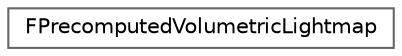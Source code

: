 digraph "Graphical Class Hierarchy"
{
 // INTERACTIVE_SVG=YES
 // LATEX_PDF_SIZE
  bgcolor="transparent";
  edge [fontname=Helvetica,fontsize=10,labelfontname=Helvetica,labelfontsize=10];
  node [fontname=Helvetica,fontsize=10,shape=box,height=0.2,width=0.4];
  rankdir="LR";
  Node0 [id="Node000000",label="FPrecomputedVolumetricLightmap",height=0.2,width=0.4,color="grey40", fillcolor="white", style="filled",URL="$dd/d2d/classFPrecomputedVolumetricLightmap.html",tooltip="Represents the Volumetric Lightmap for a specific ULevel."];
}
